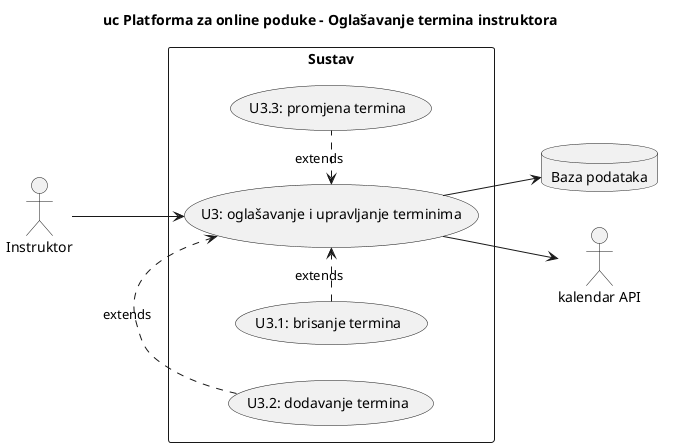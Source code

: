 @startuml
title uc Platforma za online poduke - Oglašavanje termina instruktora

left to right direction

:Instruktor: as in
database "Baza podataka" as bp
:kalendar API: as ka

rectangle Sustav {
  usecase "U3: oglašavanje i upravljanje terminima" as u3

  usecase "U3.1: brisanje termina" as u31
  usecase "U3.2: dodavanje termina" as u32
  usecase "U3.3: promjena termina" as u33

  in --> u3
  u3 --> ka
  u3 --> bp

  u31 .right.> u3 : extends
  u32 .right.> u3 : extends
  u33 .left.> u3 : extends


}

@enduml
